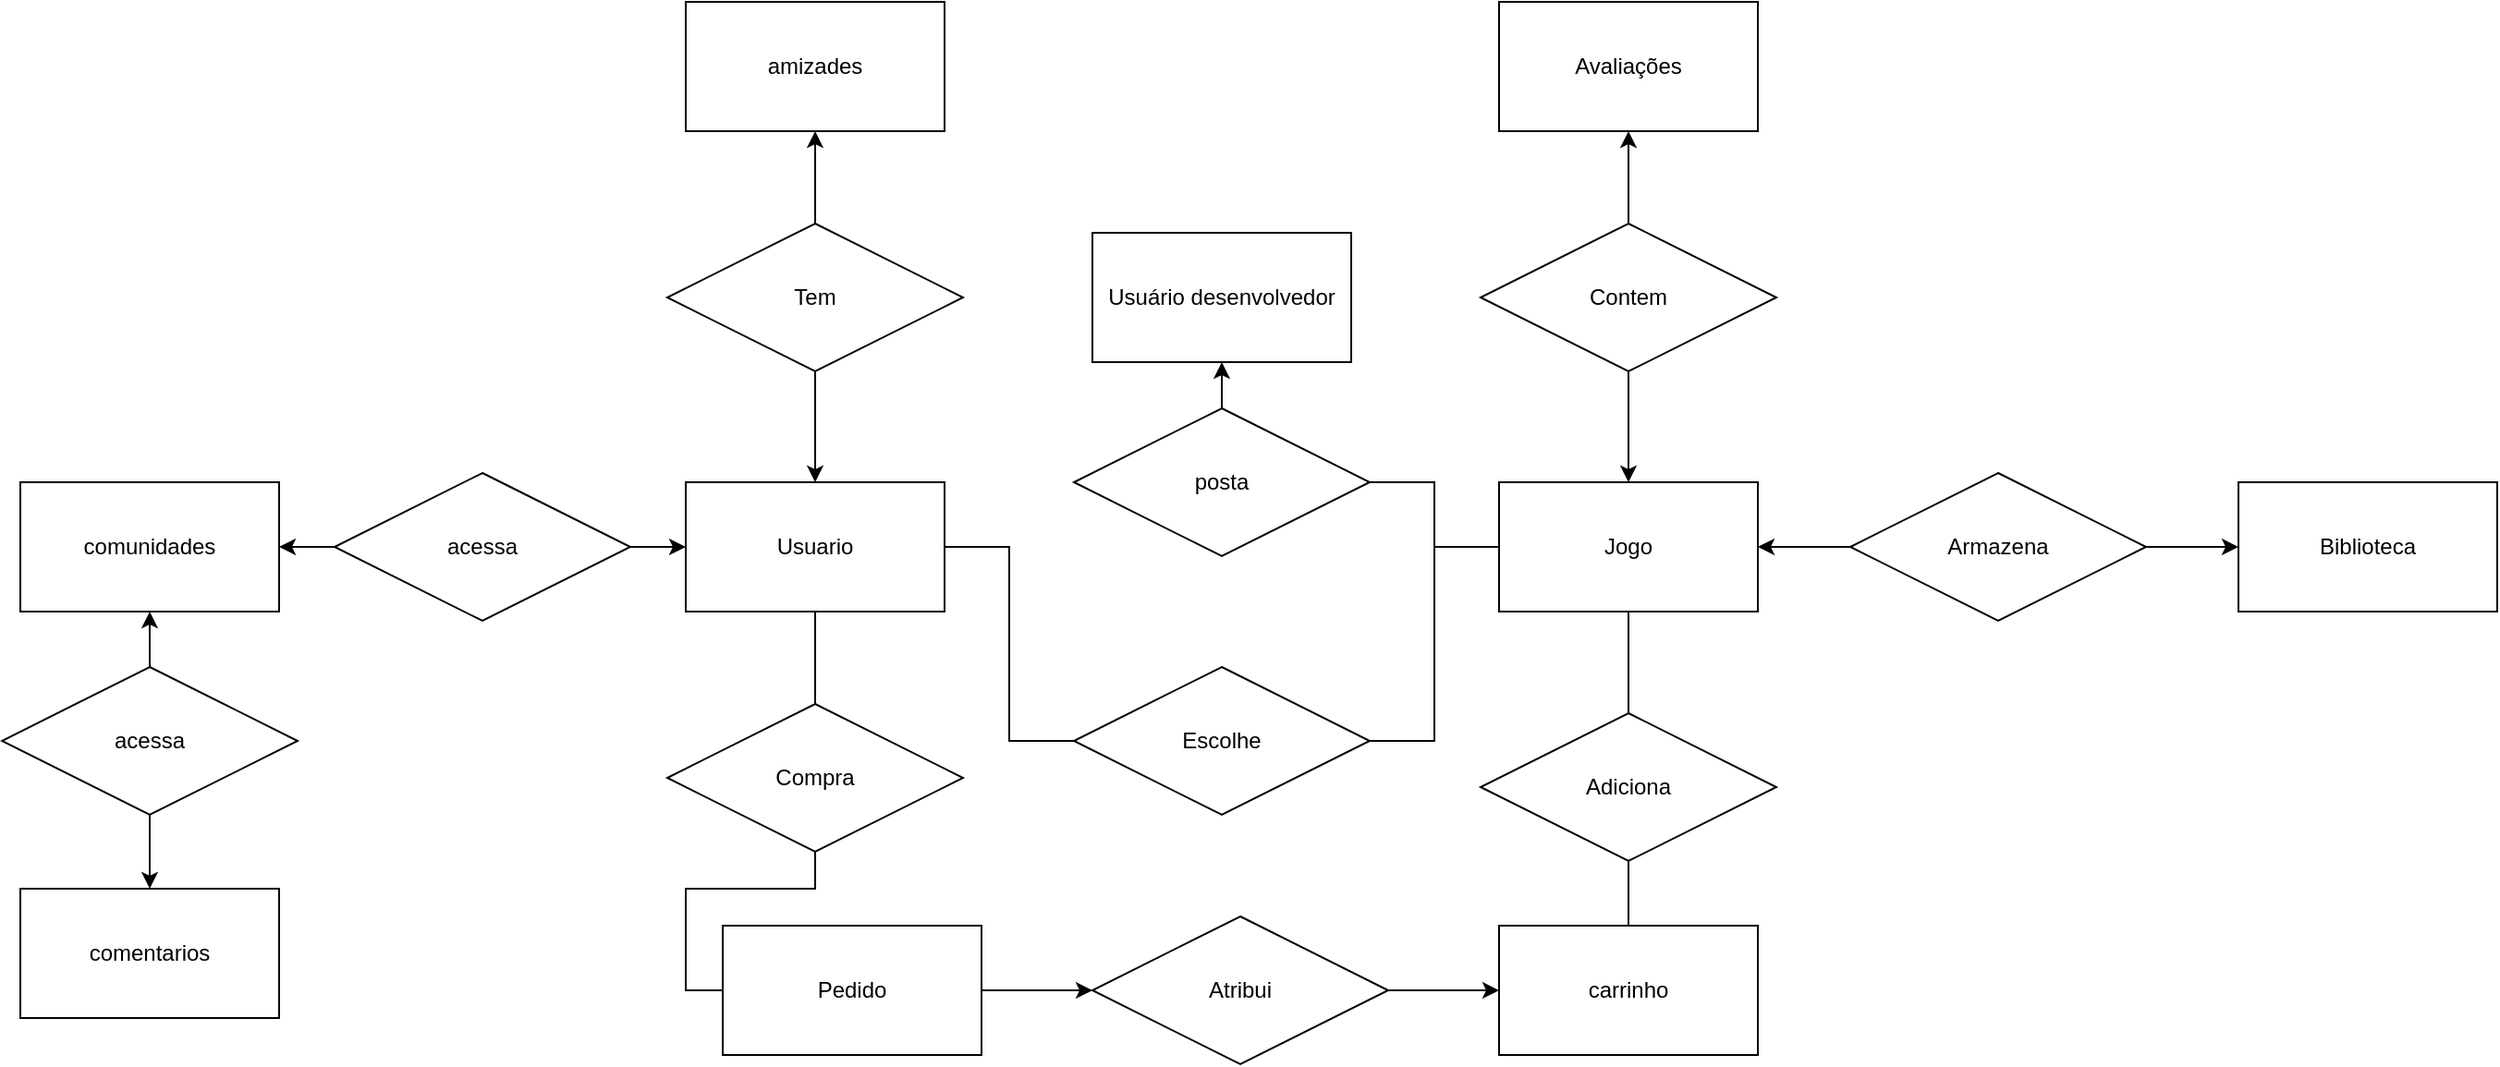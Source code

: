 <mxfile version="22.0.4" type="github">
  <diagram name="Página-1" id="bBWLf_pgKE0c72V7XdzS">
    <mxGraphModel dx="1822" dy="1710" grid="1" gridSize="10" guides="1" tooltips="1" connect="1" arrows="1" fold="1" page="1" pageScale="1" pageWidth="827" pageHeight="1169" math="0" shadow="0">
      <root>
        <mxCell id="0" />
        <mxCell id="1" parent="0" />
        <mxCell id="co5ntVsho40ozZckp4Rg-17" style="edgeStyle=orthogonalEdgeStyle;rounded=0;orthogonalLoop=1;jettySize=auto;html=1;entryX=0;entryY=0.5;entryDx=0;entryDy=0;endArrow=none;endFill=0;" edge="1" parent="1" source="co5ntVsho40ozZckp4Rg-5" target="co5ntVsho40ozZckp4Rg-16">
          <mxGeometry relative="1" as="geometry" />
        </mxCell>
        <mxCell id="co5ntVsho40ozZckp4Rg-5" value="Usuario" style="rounded=0;whiteSpace=wrap;html=1;" vertex="1" parent="1">
          <mxGeometry x="140" y="30" width="140" height="70" as="geometry" />
        </mxCell>
        <mxCell id="co5ntVsho40ozZckp4Rg-7" value="Jogo" style="rounded=0;whiteSpace=wrap;html=1;" vertex="1" parent="1">
          <mxGeometry x="580" y="30" width="140" height="70" as="geometry" />
        </mxCell>
        <mxCell id="co5ntVsho40ozZckp4Rg-9" value="Biblioteca" style="rounded=0;whiteSpace=wrap;html=1;" vertex="1" parent="1">
          <mxGeometry x="980" y="30" width="140" height="70" as="geometry" />
        </mxCell>
        <mxCell id="co5ntVsho40ozZckp4Rg-10" value="carrinho" style="rounded=0;whiteSpace=wrap;html=1;" vertex="1" parent="1">
          <mxGeometry x="580" y="270" width="140" height="70" as="geometry" />
        </mxCell>
        <mxCell id="co5ntVsho40ozZckp4Rg-12" value="amizades" style="rounded=0;whiteSpace=wrap;html=1;" vertex="1" parent="1">
          <mxGeometry x="140" y="-230" width="140" height="70" as="geometry" />
        </mxCell>
        <mxCell id="co5ntVsho40ozZckp4Rg-13" value="comunidades" style="rounded=0;whiteSpace=wrap;html=1;" vertex="1" parent="1">
          <mxGeometry x="-220" y="30" width="140" height="70" as="geometry" />
        </mxCell>
        <mxCell id="co5ntVsho40ozZckp4Rg-14" value="comentarios" style="rounded=0;whiteSpace=wrap;html=1;" vertex="1" parent="1">
          <mxGeometry x="-220" y="250" width="140" height="70" as="geometry" />
        </mxCell>
        <mxCell id="co5ntVsho40ozZckp4Rg-15" value="Avaliações" style="rounded=0;whiteSpace=wrap;html=1;" vertex="1" parent="1">
          <mxGeometry x="580" y="-230" width="140" height="70" as="geometry" />
        </mxCell>
        <mxCell id="co5ntVsho40ozZckp4Rg-18" style="edgeStyle=orthogonalEdgeStyle;rounded=0;orthogonalLoop=1;jettySize=auto;html=1;entryX=0;entryY=0.5;entryDx=0;entryDy=0;endArrow=none;endFill=0;" edge="1" parent="1" source="co5ntVsho40ozZckp4Rg-16" target="co5ntVsho40ozZckp4Rg-7">
          <mxGeometry relative="1" as="geometry" />
        </mxCell>
        <mxCell id="co5ntVsho40ozZckp4Rg-16" value="Escolhe" style="rhombus;whiteSpace=wrap;html=1;" vertex="1" parent="1">
          <mxGeometry x="350" y="130" width="160" height="80" as="geometry" />
        </mxCell>
        <mxCell id="co5ntVsho40ozZckp4Rg-19" value="Usuário desenvolvedor" style="rounded=0;whiteSpace=wrap;html=1;" vertex="1" parent="1">
          <mxGeometry x="360" y="-105" width="140" height="70" as="geometry" />
        </mxCell>
        <mxCell id="co5ntVsho40ozZckp4Rg-22" style="edgeStyle=orthogonalEdgeStyle;rounded=0;orthogonalLoop=1;jettySize=auto;html=1;entryX=0.5;entryY=1;entryDx=0;entryDy=0;endArrow=none;endFill=0;" edge="1" parent="1" source="co5ntVsho40ozZckp4Rg-21" target="co5ntVsho40ozZckp4Rg-7">
          <mxGeometry relative="1" as="geometry" />
        </mxCell>
        <mxCell id="co5ntVsho40ozZckp4Rg-23" style="edgeStyle=orthogonalEdgeStyle;rounded=0;orthogonalLoop=1;jettySize=auto;html=1;endArrow=none;endFill=0;" edge="1" parent="1" source="co5ntVsho40ozZckp4Rg-21" target="co5ntVsho40ozZckp4Rg-10">
          <mxGeometry relative="1" as="geometry" />
        </mxCell>
        <mxCell id="co5ntVsho40ozZckp4Rg-21" value="Adiciona" style="rhombus;whiteSpace=wrap;html=1;" vertex="1" parent="1">
          <mxGeometry x="570" y="155" width="160" height="80" as="geometry" />
        </mxCell>
        <mxCell id="co5ntVsho40ozZckp4Rg-26" style="edgeStyle=orthogonalEdgeStyle;rounded=0;orthogonalLoop=1;jettySize=auto;html=1;entryX=0.5;entryY=1;entryDx=0;entryDy=0;endArrow=none;endFill=0;" edge="1" parent="1" source="co5ntVsho40ozZckp4Rg-24" target="co5ntVsho40ozZckp4Rg-5">
          <mxGeometry relative="1" as="geometry" />
        </mxCell>
        <mxCell id="co5ntVsho40ozZckp4Rg-30" style="edgeStyle=orthogonalEdgeStyle;rounded=0;orthogonalLoop=1;jettySize=auto;html=1;entryX=0;entryY=0.5;entryDx=0;entryDy=0;endArrow=none;endFill=0;" edge="1" parent="1" source="co5ntVsho40ozZckp4Rg-24" target="co5ntVsho40ozZckp4Rg-25">
          <mxGeometry relative="1" as="geometry" />
        </mxCell>
        <mxCell id="co5ntVsho40ozZckp4Rg-24" value="Compra" style="rhombus;whiteSpace=wrap;html=1;" vertex="1" parent="1">
          <mxGeometry x="130" y="150" width="160" height="80" as="geometry" />
        </mxCell>
        <mxCell id="co5ntVsho40ozZckp4Rg-32" style="edgeStyle=orthogonalEdgeStyle;rounded=0;orthogonalLoop=1;jettySize=auto;html=1;entryX=0;entryY=0.5;entryDx=0;entryDy=0;" edge="1" parent="1" source="co5ntVsho40ozZckp4Rg-25" target="co5ntVsho40ozZckp4Rg-31">
          <mxGeometry relative="1" as="geometry" />
        </mxCell>
        <mxCell id="co5ntVsho40ozZckp4Rg-25" value="Pedido" style="rounded=0;whiteSpace=wrap;html=1;" vertex="1" parent="1">
          <mxGeometry x="160" y="270" width="140" height="70" as="geometry" />
        </mxCell>
        <mxCell id="co5ntVsho40ozZckp4Rg-33" style="edgeStyle=orthogonalEdgeStyle;rounded=0;orthogonalLoop=1;jettySize=auto;html=1;entryX=0;entryY=0.5;entryDx=0;entryDy=0;" edge="1" parent="1" source="co5ntVsho40ozZckp4Rg-31" target="co5ntVsho40ozZckp4Rg-10">
          <mxGeometry relative="1" as="geometry" />
        </mxCell>
        <mxCell id="co5ntVsho40ozZckp4Rg-31" value="Atribui" style="rhombus;whiteSpace=wrap;html=1;" vertex="1" parent="1">
          <mxGeometry x="360" y="265" width="160" height="80" as="geometry" />
        </mxCell>
        <mxCell id="co5ntVsho40ozZckp4Rg-41" style="edgeStyle=orthogonalEdgeStyle;rounded=0;orthogonalLoop=1;jettySize=auto;html=1;entryX=1;entryY=0.5;entryDx=0;entryDy=0;" edge="1" parent="1" source="co5ntVsho40ozZckp4Rg-40" target="co5ntVsho40ozZckp4Rg-7">
          <mxGeometry relative="1" as="geometry" />
        </mxCell>
        <mxCell id="co5ntVsho40ozZckp4Rg-42" style="edgeStyle=orthogonalEdgeStyle;rounded=0;orthogonalLoop=1;jettySize=auto;html=1;entryX=0;entryY=0.5;entryDx=0;entryDy=0;" edge="1" parent="1" source="co5ntVsho40ozZckp4Rg-40" target="co5ntVsho40ozZckp4Rg-9">
          <mxGeometry relative="1" as="geometry" />
        </mxCell>
        <mxCell id="co5ntVsho40ozZckp4Rg-40" value="Armazena" style="rhombus;whiteSpace=wrap;html=1;" vertex="1" parent="1">
          <mxGeometry x="770" y="25" width="160" height="80" as="geometry" />
        </mxCell>
        <mxCell id="co5ntVsho40ozZckp4Rg-44" style="edgeStyle=orthogonalEdgeStyle;rounded=0;orthogonalLoop=1;jettySize=auto;html=1;entryX=0.5;entryY=1;entryDx=0;entryDy=0;" edge="1" parent="1" source="co5ntVsho40ozZckp4Rg-43" target="co5ntVsho40ozZckp4Rg-15">
          <mxGeometry relative="1" as="geometry" />
        </mxCell>
        <mxCell id="co5ntVsho40ozZckp4Rg-45" style="edgeStyle=orthogonalEdgeStyle;rounded=0;orthogonalLoop=1;jettySize=auto;html=1;" edge="1" parent="1" source="co5ntVsho40ozZckp4Rg-43" target="co5ntVsho40ozZckp4Rg-7">
          <mxGeometry relative="1" as="geometry" />
        </mxCell>
        <mxCell id="co5ntVsho40ozZckp4Rg-43" value="Contem" style="rhombus;whiteSpace=wrap;html=1;" vertex="1" parent="1">
          <mxGeometry x="570" y="-110" width="160" height="80" as="geometry" />
        </mxCell>
        <mxCell id="co5ntVsho40ozZckp4Rg-47" style="edgeStyle=orthogonalEdgeStyle;rounded=0;orthogonalLoop=1;jettySize=auto;html=1;entryX=0.5;entryY=1;entryDx=0;entryDy=0;" edge="1" parent="1" source="co5ntVsho40ozZckp4Rg-46" target="co5ntVsho40ozZckp4Rg-12">
          <mxGeometry relative="1" as="geometry" />
        </mxCell>
        <mxCell id="co5ntVsho40ozZckp4Rg-48" style="edgeStyle=orthogonalEdgeStyle;rounded=0;orthogonalLoop=1;jettySize=auto;html=1;" edge="1" parent="1" source="co5ntVsho40ozZckp4Rg-46" target="co5ntVsho40ozZckp4Rg-5">
          <mxGeometry relative="1" as="geometry" />
        </mxCell>
        <mxCell id="co5ntVsho40ozZckp4Rg-46" value="Tem" style="rhombus;whiteSpace=wrap;html=1;" vertex="1" parent="1">
          <mxGeometry x="130" y="-110" width="160" height="80" as="geometry" />
        </mxCell>
        <mxCell id="co5ntVsho40ozZckp4Rg-51" style="edgeStyle=orthogonalEdgeStyle;rounded=0;orthogonalLoop=1;jettySize=auto;html=1;entryX=0.5;entryY=1;entryDx=0;entryDy=0;" edge="1" parent="1" source="co5ntVsho40ozZckp4Rg-50" target="co5ntVsho40ozZckp4Rg-19">
          <mxGeometry relative="1" as="geometry" />
        </mxCell>
        <mxCell id="co5ntVsho40ozZckp4Rg-52" style="edgeStyle=orthogonalEdgeStyle;rounded=0;orthogonalLoop=1;jettySize=auto;html=1;entryX=0;entryY=0.5;entryDx=0;entryDy=0;endArrow=none;endFill=0;" edge="1" parent="1" source="co5ntVsho40ozZckp4Rg-50" target="co5ntVsho40ozZckp4Rg-7">
          <mxGeometry relative="1" as="geometry" />
        </mxCell>
        <mxCell id="co5ntVsho40ozZckp4Rg-50" value="posta" style="rhombus;whiteSpace=wrap;html=1;" vertex="1" parent="1">
          <mxGeometry x="350" y="-10" width="160" height="80" as="geometry" />
        </mxCell>
        <mxCell id="co5ntVsho40ozZckp4Rg-54" style="edgeStyle=orthogonalEdgeStyle;rounded=0;orthogonalLoop=1;jettySize=auto;html=1;entryX=1;entryY=0.5;entryDx=0;entryDy=0;" edge="1" parent="1" source="co5ntVsho40ozZckp4Rg-53" target="co5ntVsho40ozZckp4Rg-13">
          <mxGeometry relative="1" as="geometry" />
        </mxCell>
        <mxCell id="co5ntVsho40ozZckp4Rg-55" style="edgeStyle=orthogonalEdgeStyle;rounded=0;orthogonalLoop=1;jettySize=auto;html=1;" edge="1" parent="1" source="co5ntVsho40ozZckp4Rg-53" target="co5ntVsho40ozZckp4Rg-5">
          <mxGeometry relative="1" as="geometry" />
        </mxCell>
        <mxCell id="co5ntVsho40ozZckp4Rg-53" value="acessa" style="rhombus;whiteSpace=wrap;html=1;" vertex="1" parent="1">
          <mxGeometry x="-50" y="25" width="160" height="80" as="geometry" />
        </mxCell>
        <mxCell id="co5ntVsho40ozZckp4Rg-57" style="edgeStyle=orthogonalEdgeStyle;rounded=0;orthogonalLoop=1;jettySize=auto;html=1;entryX=0.5;entryY=1;entryDx=0;entryDy=0;" edge="1" parent="1" source="co5ntVsho40ozZckp4Rg-56" target="co5ntVsho40ozZckp4Rg-13">
          <mxGeometry relative="1" as="geometry" />
        </mxCell>
        <mxCell id="co5ntVsho40ozZckp4Rg-58" style="edgeStyle=orthogonalEdgeStyle;rounded=0;orthogonalLoop=1;jettySize=auto;html=1;entryX=0.5;entryY=0;entryDx=0;entryDy=0;" edge="1" parent="1" source="co5ntVsho40ozZckp4Rg-56" target="co5ntVsho40ozZckp4Rg-14">
          <mxGeometry relative="1" as="geometry" />
        </mxCell>
        <mxCell id="co5ntVsho40ozZckp4Rg-56" value="acessa" style="rhombus;whiteSpace=wrap;html=1;" vertex="1" parent="1">
          <mxGeometry x="-230" y="130" width="160" height="80" as="geometry" />
        </mxCell>
      </root>
    </mxGraphModel>
  </diagram>
</mxfile>
